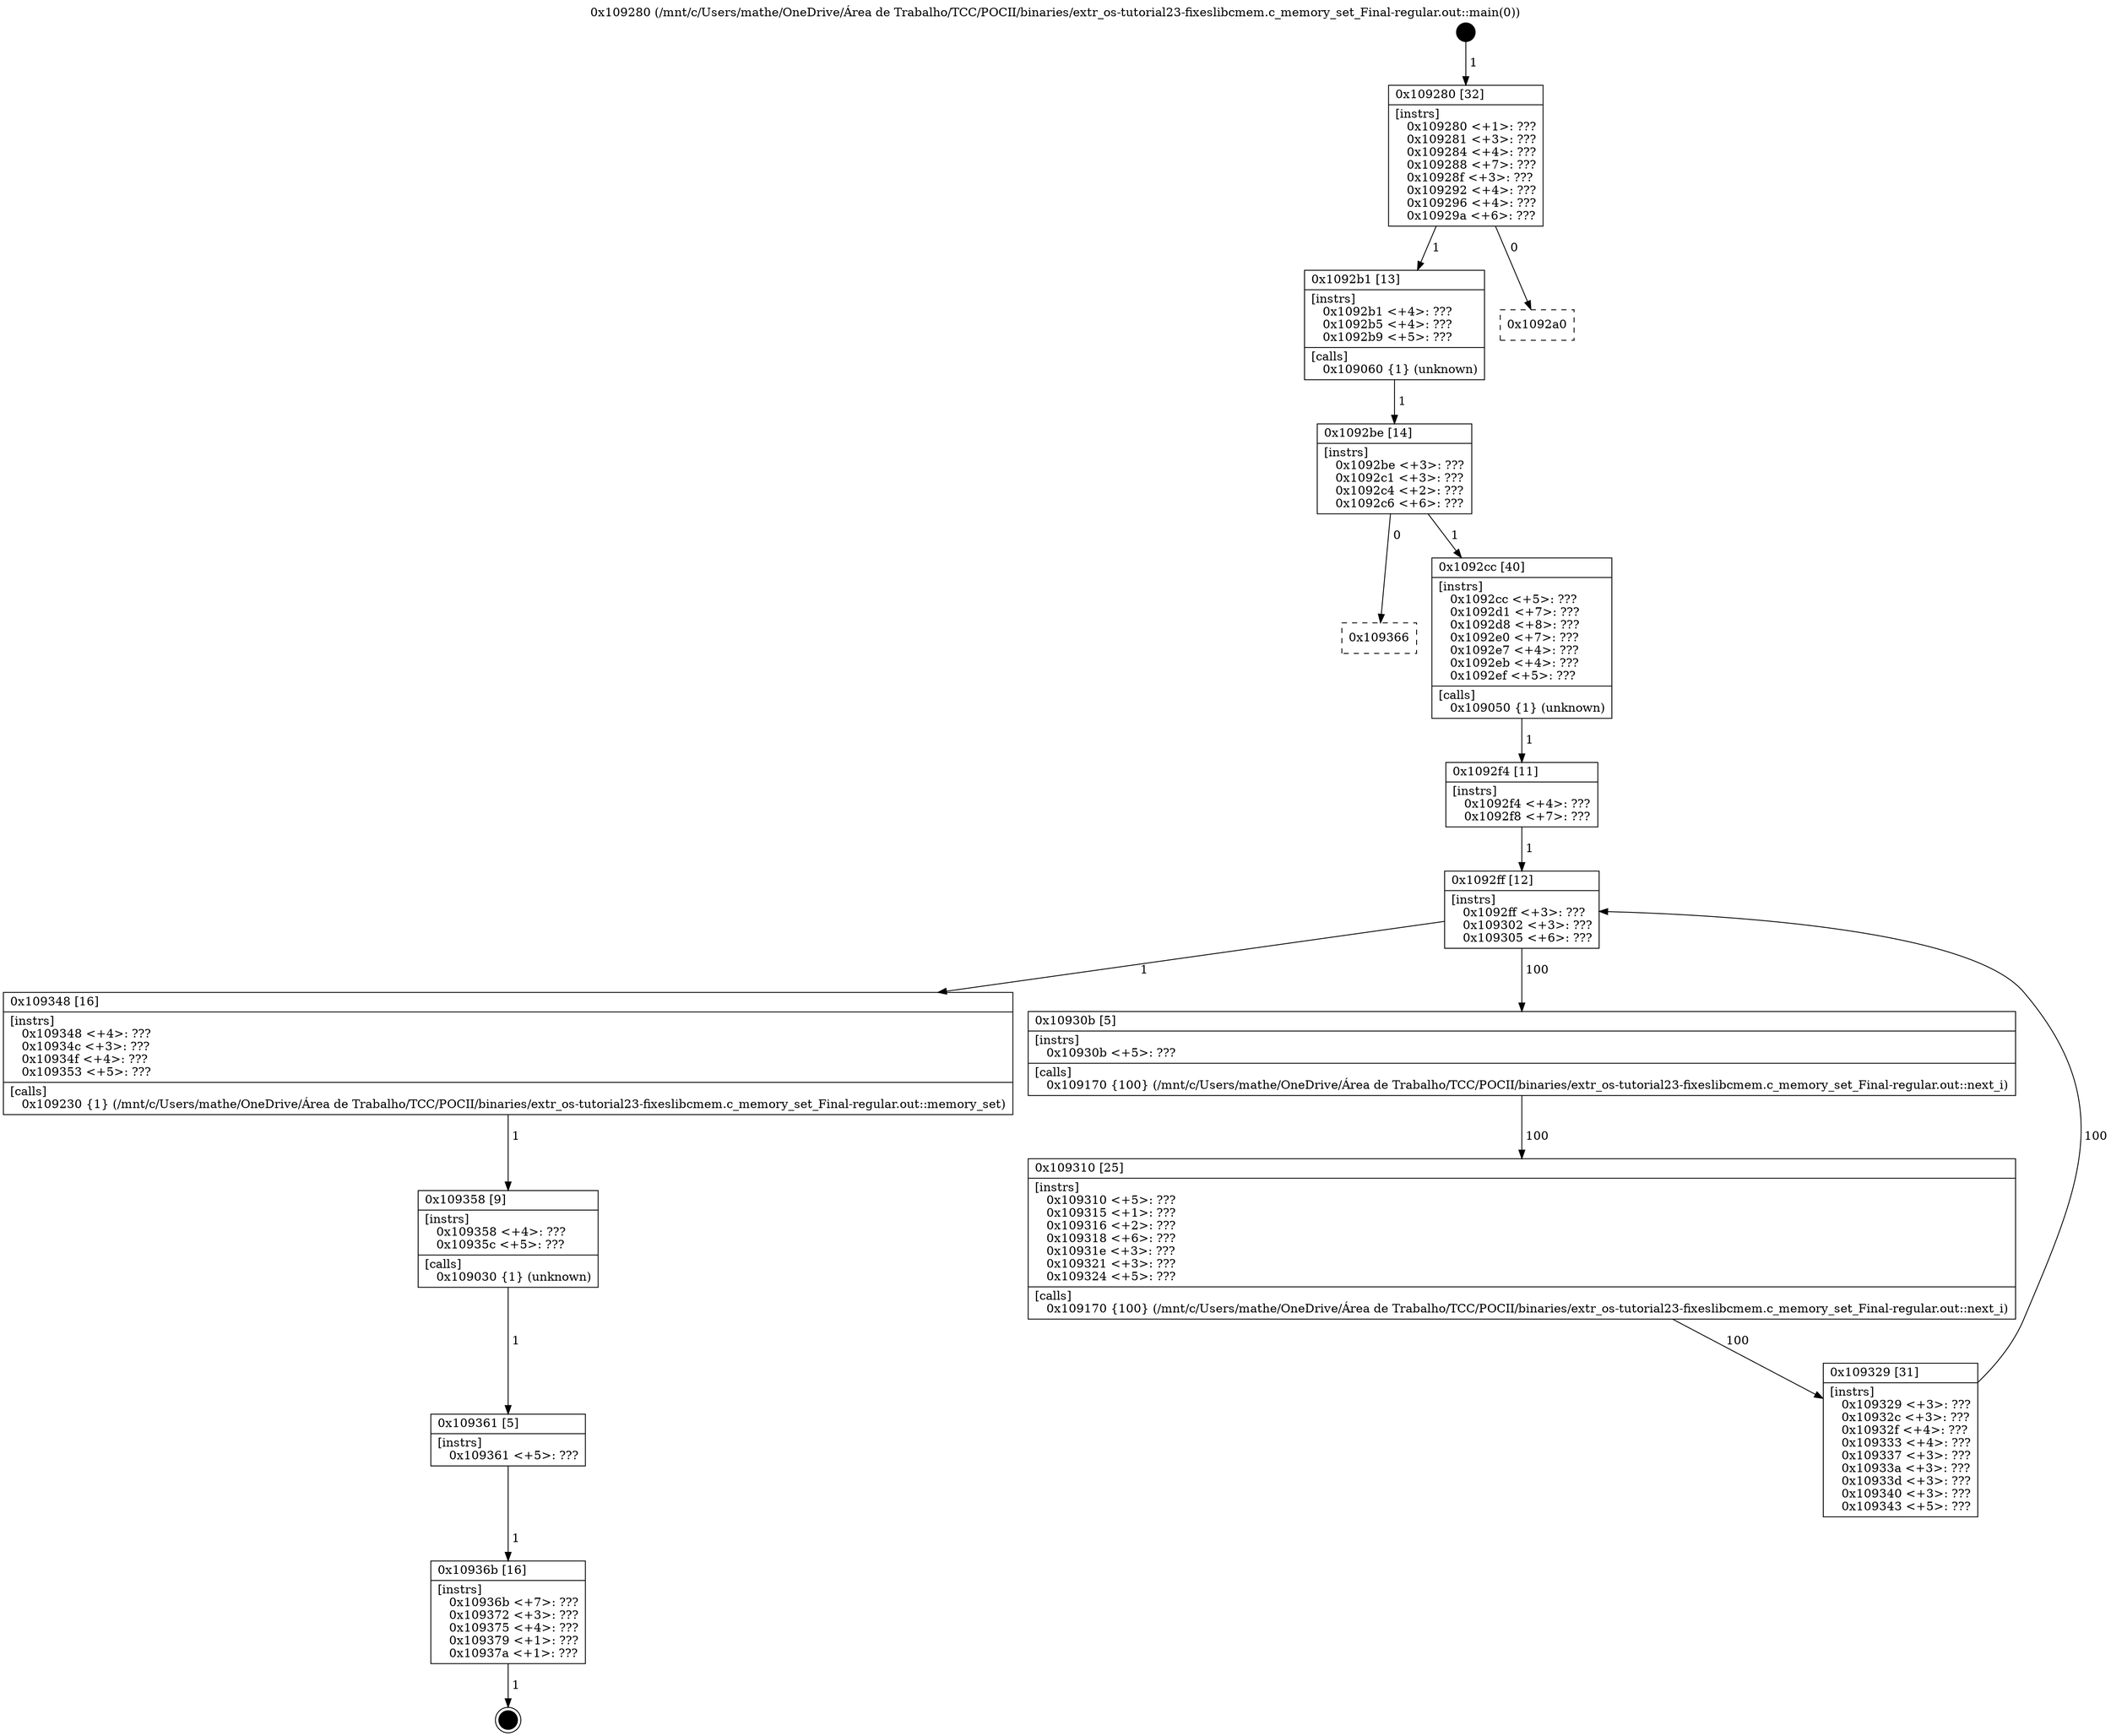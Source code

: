 digraph "0x109280" {
  label = "0x109280 (/mnt/c/Users/mathe/OneDrive/Área de Trabalho/TCC/POCII/binaries/extr_os-tutorial23-fixeslibcmem.c_memory_set_Final-regular.out::main(0))"
  labelloc = "t"
  node[shape=record]

  Entry [label="",width=0.3,height=0.3,shape=circle,fillcolor=black,style=filled]
  "0x109280" [label="{
     0x109280 [32]\l
     | [instrs]\l
     &nbsp;&nbsp;0x109280 \<+1\>: ???\l
     &nbsp;&nbsp;0x109281 \<+3\>: ???\l
     &nbsp;&nbsp;0x109284 \<+4\>: ???\l
     &nbsp;&nbsp;0x109288 \<+7\>: ???\l
     &nbsp;&nbsp;0x10928f \<+3\>: ???\l
     &nbsp;&nbsp;0x109292 \<+4\>: ???\l
     &nbsp;&nbsp;0x109296 \<+4\>: ???\l
     &nbsp;&nbsp;0x10929a \<+6\>: ???\l
  }"]
  "0x1092b1" [label="{
     0x1092b1 [13]\l
     | [instrs]\l
     &nbsp;&nbsp;0x1092b1 \<+4\>: ???\l
     &nbsp;&nbsp;0x1092b5 \<+4\>: ???\l
     &nbsp;&nbsp;0x1092b9 \<+5\>: ???\l
     | [calls]\l
     &nbsp;&nbsp;0x109060 \{1\} (unknown)\l
  }"]
  "0x1092a0" [label="{
     0x1092a0\l
  }", style=dashed]
  "0x1092be" [label="{
     0x1092be [14]\l
     | [instrs]\l
     &nbsp;&nbsp;0x1092be \<+3\>: ???\l
     &nbsp;&nbsp;0x1092c1 \<+3\>: ???\l
     &nbsp;&nbsp;0x1092c4 \<+2\>: ???\l
     &nbsp;&nbsp;0x1092c6 \<+6\>: ???\l
  }"]
  "0x109366" [label="{
     0x109366\l
  }", style=dashed]
  "0x1092cc" [label="{
     0x1092cc [40]\l
     | [instrs]\l
     &nbsp;&nbsp;0x1092cc \<+5\>: ???\l
     &nbsp;&nbsp;0x1092d1 \<+7\>: ???\l
     &nbsp;&nbsp;0x1092d8 \<+8\>: ???\l
     &nbsp;&nbsp;0x1092e0 \<+7\>: ???\l
     &nbsp;&nbsp;0x1092e7 \<+4\>: ???\l
     &nbsp;&nbsp;0x1092eb \<+4\>: ???\l
     &nbsp;&nbsp;0x1092ef \<+5\>: ???\l
     | [calls]\l
     &nbsp;&nbsp;0x109050 \{1\} (unknown)\l
  }"]
  Exit [label="",width=0.3,height=0.3,shape=circle,fillcolor=black,style=filled,peripheries=2]
  "0x1092ff" [label="{
     0x1092ff [12]\l
     | [instrs]\l
     &nbsp;&nbsp;0x1092ff \<+3\>: ???\l
     &nbsp;&nbsp;0x109302 \<+3\>: ???\l
     &nbsp;&nbsp;0x109305 \<+6\>: ???\l
  }"]
  "0x109348" [label="{
     0x109348 [16]\l
     | [instrs]\l
     &nbsp;&nbsp;0x109348 \<+4\>: ???\l
     &nbsp;&nbsp;0x10934c \<+3\>: ???\l
     &nbsp;&nbsp;0x10934f \<+4\>: ???\l
     &nbsp;&nbsp;0x109353 \<+5\>: ???\l
     | [calls]\l
     &nbsp;&nbsp;0x109230 \{1\} (/mnt/c/Users/mathe/OneDrive/Área de Trabalho/TCC/POCII/binaries/extr_os-tutorial23-fixeslibcmem.c_memory_set_Final-regular.out::memory_set)\l
  }"]
  "0x10930b" [label="{
     0x10930b [5]\l
     | [instrs]\l
     &nbsp;&nbsp;0x10930b \<+5\>: ???\l
     | [calls]\l
     &nbsp;&nbsp;0x109170 \{100\} (/mnt/c/Users/mathe/OneDrive/Área de Trabalho/TCC/POCII/binaries/extr_os-tutorial23-fixeslibcmem.c_memory_set_Final-regular.out::next_i)\l
  }"]
  "0x109310" [label="{
     0x109310 [25]\l
     | [instrs]\l
     &nbsp;&nbsp;0x109310 \<+5\>: ???\l
     &nbsp;&nbsp;0x109315 \<+1\>: ???\l
     &nbsp;&nbsp;0x109316 \<+2\>: ???\l
     &nbsp;&nbsp;0x109318 \<+6\>: ???\l
     &nbsp;&nbsp;0x10931e \<+3\>: ???\l
     &nbsp;&nbsp;0x109321 \<+3\>: ???\l
     &nbsp;&nbsp;0x109324 \<+5\>: ???\l
     | [calls]\l
     &nbsp;&nbsp;0x109170 \{100\} (/mnt/c/Users/mathe/OneDrive/Área de Trabalho/TCC/POCII/binaries/extr_os-tutorial23-fixeslibcmem.c_memory_set_Final-regular.out::next_i)\l
  }"]
  "0x109329" [label="{
     0x109329 [31]\l
     | [instrs]\l
     &nbsp;&nbsp;0x109329 \<+3\>: ???\l
     &nbsp;&nbsp;0x10932c \<+3\>: ???\l
     &nbsp;&nbsp;0x10932f \<+4\>: ???\l
     &nbsp;&nbsp;0x109333 \<+4\>: ???\l
     &nbsp;&nbsp;0x109337 \<+3\>: ???\l
     &nbsp;&nbsp;0x10933a \<+3\>: ???\l
     &nbsp;&nbsp;0x10933d \<+3\>: ???\l
     &nbsp;&nbsp;0x109340 \<+3\>: ???\l
     &nbsp;&nbsp;0x109343 \<+5\>: ???\l
  }"]
  "0x1092f4" [label="{
     0x1092f4 [11]\l
     | [instrs]\l
     &nbsp;&nbsp;0x1092f4 \<+4\>: ???\l
     &nbsp;&nbsp;0x1092f8 \<+7\>: ???\l
  }"]
  "0x109358" [label="{
     0x109358 [9]\l
     | [instrs]\l
     &nbsp;&nbsp;0x109358 \<+4\>: ???\l
     &nbsp;&nbsp;0x10935c \<+5\>: ???\l
     | [calls]\l
     &nbsp;&nbsp;0x109030 \{1\} (unknown)\l
  }"]
  "0x109361" [label="{
     0x109361 [5]\l
     | [instrs]\l
     &nbsp;&nbsp;0x109361 \<+5\>: ???\l
  }"]
  "0x10936b" [label="{
     0x10936b [16]\l
     | [instrs]\l
     &nbsp;&nbsp;0x10936b \<+7\>: ???\l
     &nbsp;&nbsp;0x109372 \<+3\>: ???\l
     &nbsp;&nbsp;0x109375 \<+4\>: ???\l
     &nbsp;&nbsp;0x109379 \<+1\>: ???\l
     &nbsp;&nbsp;0x10937a \<+1\>: ???\l
  }"]
  Entry -> "0x109280" [label=" 1"]
  "0x109280" -> "0x1092b1" [label=" 1"]
  "0x109280" -> "0x1092a0" [label=" 0"]
  "0x1092b1" -> "0x1092be" [label=" 1"]
  "0x1092be" -> "0x109366" [label=" 0"]
  "0x1092be" -> "0x1092cc" [label=" 1"]
  "0x10936b" -> Exit [label=" 1"]
  "0x1092cc" -> "0x1092f4" [label=" 1"]
  "0x1092ff" -> "0x109348" [label=" 1"]
  "0x1092ff" -> "0x10930b" [label=" 100"]
  "0x10930b" -> "0x109310" [label=" 100"]
  "0x109310" -> "0x109329" [label=" 100"]
  "0x1092f4" -> "0x1092ff" [label=" 1"]
  "0x109329" -> "0x1092ff" [label=" 100"]
  "0x109348" -> "0x109358" [label=" 1"]
  "0x109358" -> "0x109361" [label=" 1"]
  "0x109361" -> "0x10936b" [label=" 1"]
}

